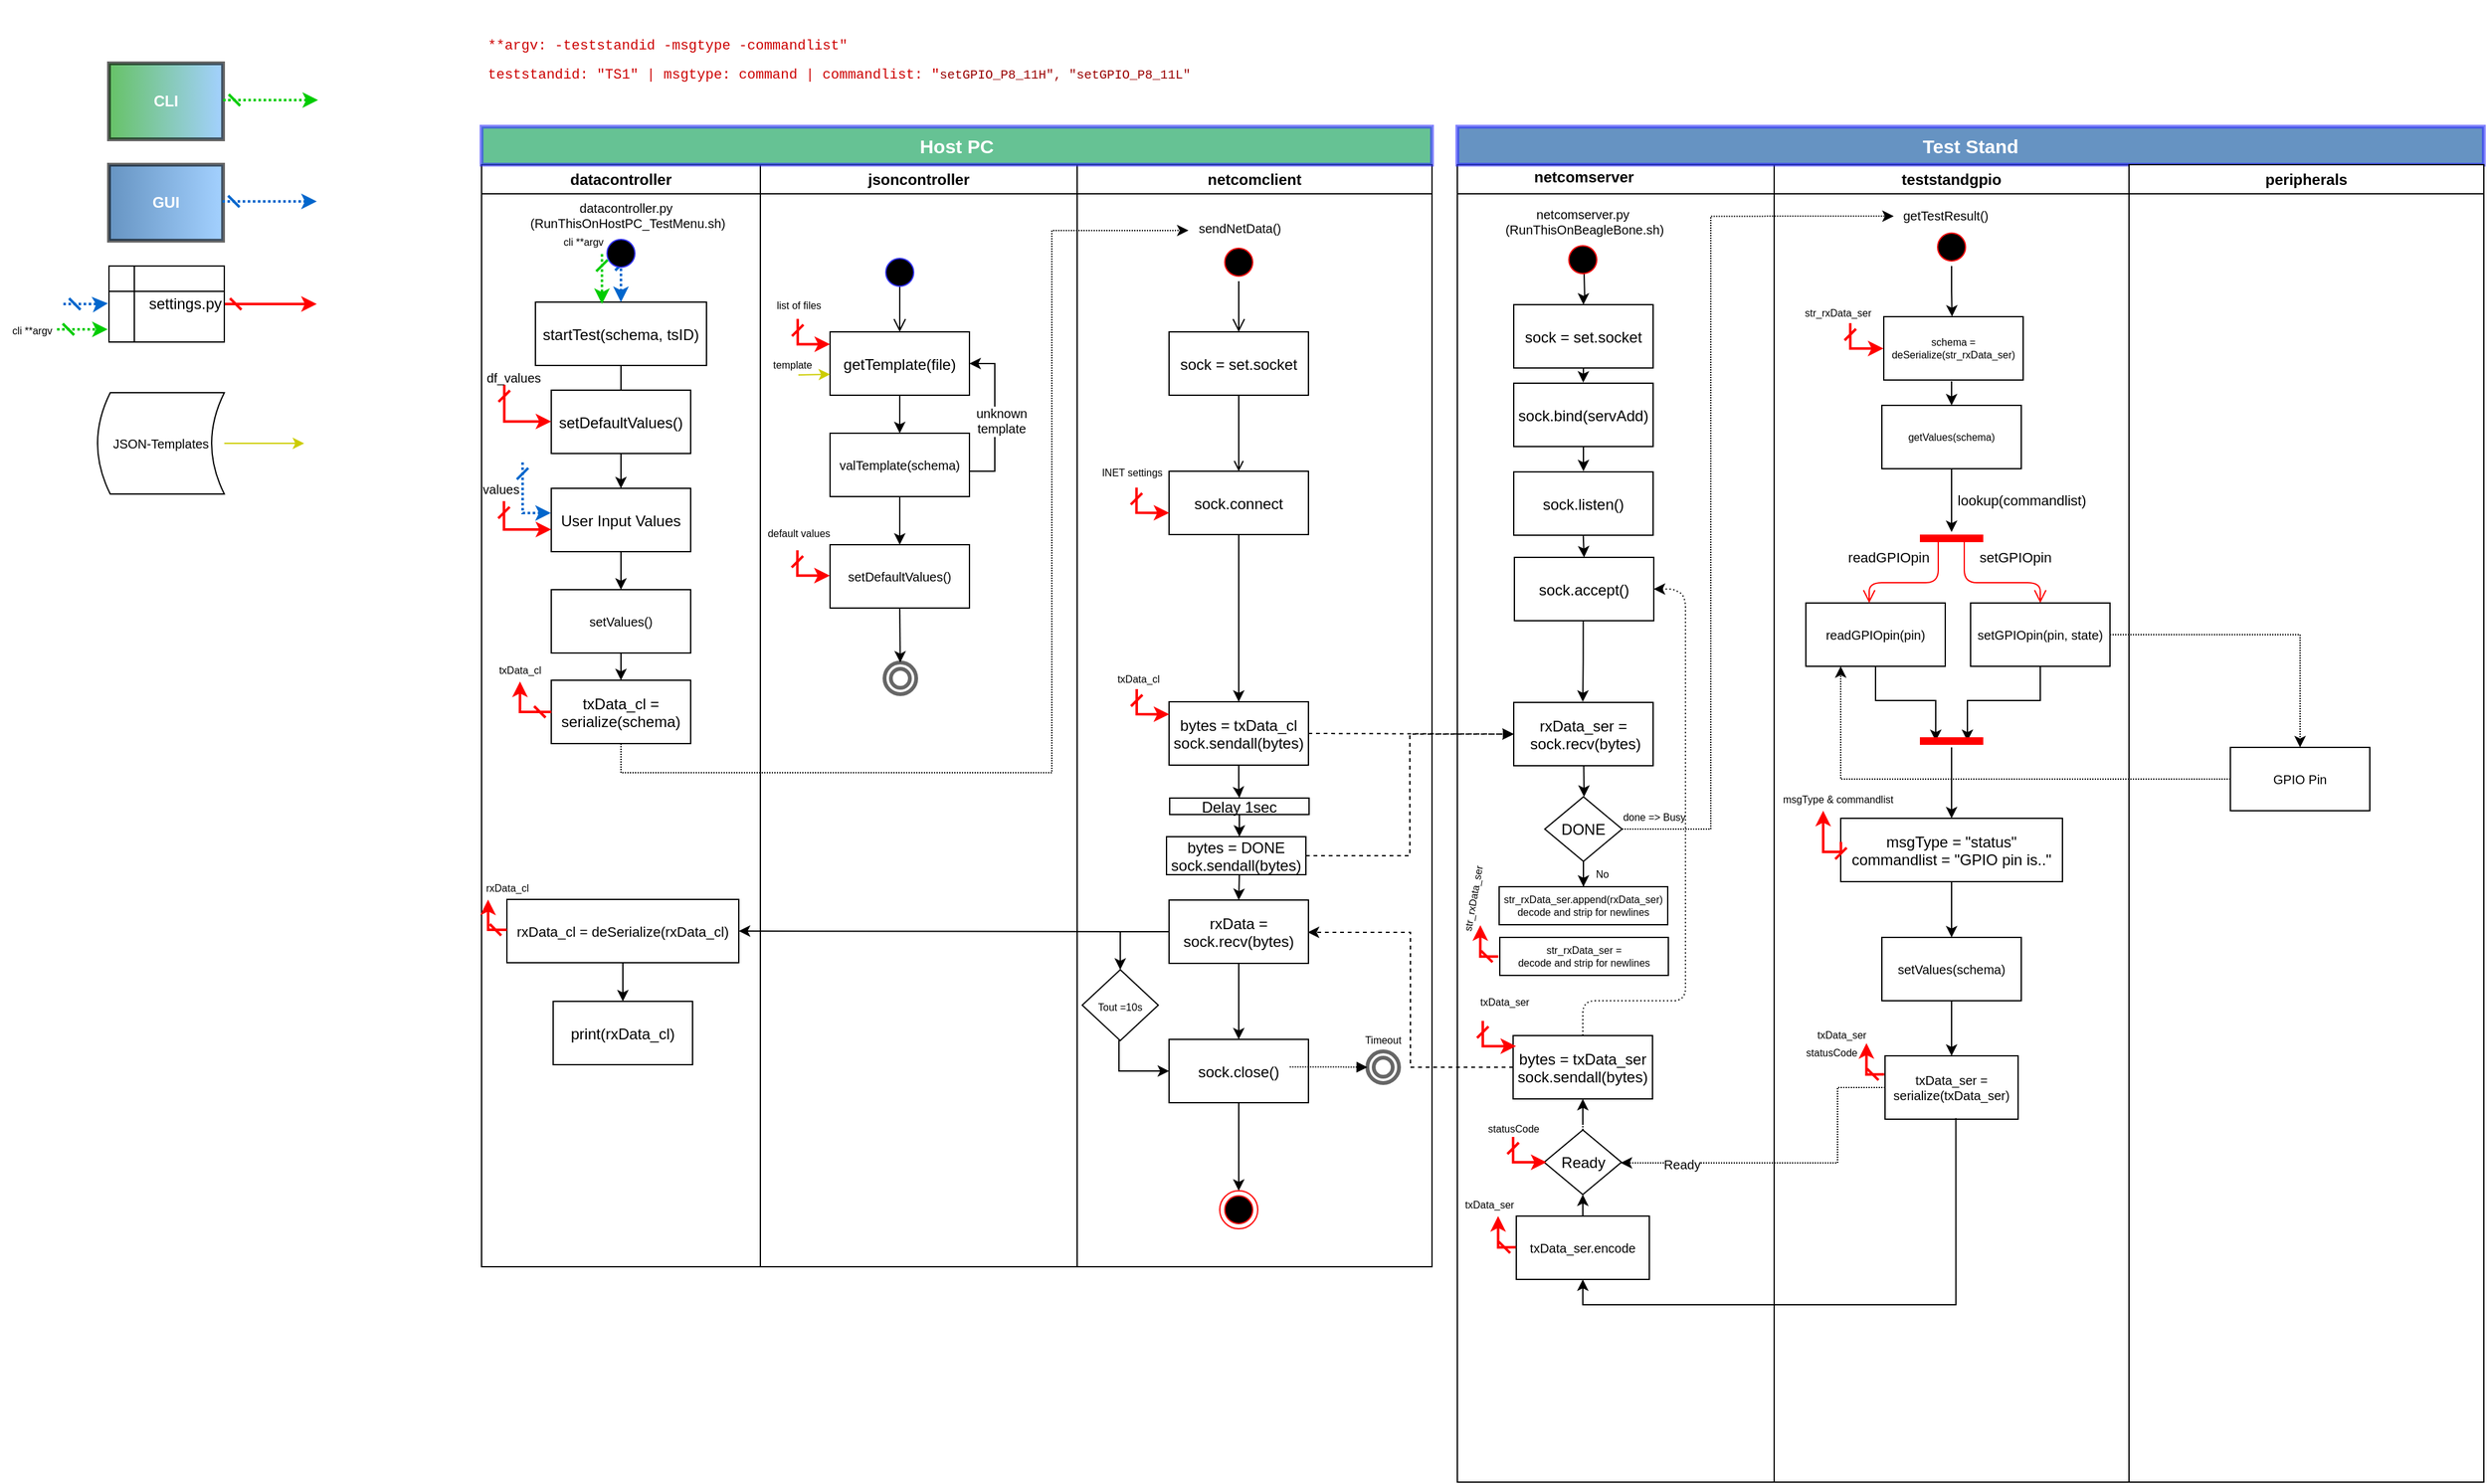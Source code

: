 <mxfile version="12.3.3" type="device" pages="1"><diagram name="Page-1" id="e7e014a7-5840-1c2e-5031-d8a46d1fe8dd"><mxGraphModel dx="1738" dy="298" grid="1" gridSize="10" guides="1" tooltips="1" connect="1" arrows="1" fold="1" page="1" pageScale="1" pageWidth="1169" pageHeight="826" background="#ffffff" math="0" shadow="0"><root><mxCell id="0"/><mxCell id="1" parent="0"/><mxCell id="2" value="netcomclient" style="swimlane;whiteSpace=wrap;startSize=23;" parent="1" vertex="1"><mxGeometry x="420" y="130" width="280" height="870" as="geometry"/></mxCell><mxCell id="5" value="" style="ellipse;shape=startState;fillColor=#000000;strokeColor=#ff0000;" parent="2" vertex="1"><mxGeometry x="112.5" y="62" width="30" height="30" as="geometry"/></mxCell><mxCell id="6" value="" style="edgeStyle=elbowEdgeStyle;elbow=horizontal;verticalAlign=bottom;endArrow=open;endSize=8;strokeColor=#000000;endFill=1;rounded=0" parent="2" source="5" target="7" edge="1"><mxGeometry x="112.5" y="62" as="geometry"><mxPoint x="127.5" y="132" as="targetPoint"/></mxGeometry></mxCell><mxCell id="7" value="sock = set.socket" style="" parent="2" vertex="1"><mxGeometry x="72.5" y="132" width="110" height="50" as="geometry"/></mxCell><mxCell id="8" value="sock.connect" style="" parent="2" vertex="1"><mxGeometry x="72.5" y="242" width="110" height="50" as="geometry"/></mxCell><mxCell id="9" value="" style="endArrow=open;strokeColor=#000000;endFill=1;rounded=0" parent="2" source="7" target="8" edge="1"><mxGeometry relative="1" as="geometry"/></mxCell><mxCell id="DFvM_pspz5JCmn4xhZQv-45" value="" style="edgeStyle=orthogonalEdgeStyle;rounded=0;orthogonalLoop=1;jettySize=auto;html=1;exitX=0.5;exitY=1;exitDx=0;exitDy=0;" parent="2" source="8" target="DFvM_pspz5JCmn4xhZQv-44" edge="1"><mxGeometry relative="1" as="geometry"><mxPoint x="127.241" y="401.741" as="sourcePoint"/></mxGeometry></mxCell><mxCell id="yUBF6iD4jwcjeJ0g7Rw9-12" style="edgeStyle=orthogonalEdgeStyle;rounded=0;orthogonalLoop=1;jettySize=auto;html=1;entryX=0.5;entryY=0;entryDx=0;entryDy=0;" edge="1" parent="2" source="DFvM_pspz5JCmn4xhZQv-44" target="yUBF6iD4jwcjeJ0g7Rw9-11"><mxGeometry relative="1" as="geometry"/></mxCell><mxCell id="DFvM_pspz5JCmn4xhZQv-44" value="bytes = txData_cl&#10;sock.sendall(bytes)" style="" parent="2" vertex="1"><mxGeometry x="72.5" y="424" width="110" height="50" as="geometry"/></mxCell><mxCell id="DFvM_pspz5JCmn4xhZQv-66" value="" style="edgeStyle=orthogonalEdgeStyle;rounded=0;orthogonalLoop=1;jettySize=auto;html=1;" parent="2" source="DFvM_pspz5JCmn4xhZQv-47" target="DFvM_pspz5JCmn4xhZQv-65" edge="1"><mxGeometry relative="1" as="geometry"/></mxCell><mxCell id="5yLlxv-4qZwt9EA-X7KQ-71" style="edgeStyle=orthogonalEdgeStyle;rounded=0;orthogonalLoop=1;jettySize=auto;html=1;exitX=0;exitY=0.5;exitDx=0;exitDy=0;entryX=0.5;entryY=0;entryDx=0;entryDy=0;strokeColor=#000000;" parent="2" source="DFvM_pspz5JCmn4xhZQv-47" target="5yLlxv-4qZwt9EA-X7KQ-68" edge="1"><mxGeometry relative="1" as="geometry"/></mxCell><mxCell id="DFvM_pspz5JCmn4xhZQv-47" value="rxData = &#10;sock.recv(bytes)" style="" parent="2" vertex="1"><mxGeometry x="72.5" y="580.5" width="110" height="50" as="geometry"/></mxCell><mxCell id="DFvM_pspz5JCmn4xhZQv-69" value="" style="edgeStyle=orthogonalEdgeStyle;rounded=0;orthogonalLoop=1;jettySize=auto;html=1;" parent="2" source="DFvM_pspz5JCmn4xhZQv-65" target="DFvM_pspz5JCmn4xhZQv-67" edge="1"><mxGeometry relative="1" as="geometry"><mxPoint x="127.5" y="754" as="targetPoint"/></mxGeometry></mxCell><mxCell id="DFvM_pspz5JCmn4xhZQv-65" value="sock.close()" style="" parent="2" vertex="1"><mxGeometry x="72.5" y="690.5" width="110" height="50" as="geometry"/></mxCell><mxCell id="DFvM_pspz5JCmn4xhZQv-67" value="" style="ellipse;shape=endState;fillColor=#000000;strokeColor=#ff0000" parent="2" vertex="1"><mxGeometry x="112.5" y="810" width="30" height="30" as="geometry"/></mxCell><mxCell id="DFvM_pspz5JCmn4xhZQv-189" value="sendNetData()" style="text;html=1;align=center;verticalAlign=middle;resizable=0;points=[];;autosize=1;fontSize=10;" parent="2" vertex="1"><mxGeometry x="87.5" y="40" width="80" height="20" as="geometry"/></mxCell><mxCell id="DFvM_pspz5JCmn4xhZQv-192" style="edgeStyle=orthogonalEdgeStyle;rounded=0;orthogonalLoop=1;jettySize=auto;html=1;fontSize=10;fillColor=#d5e8d4;strokeColor=#FF0000;strokeWidth=2;startArrow=dash;startFill=0;" parent="2" edge="1"><mxGeometry relative="1" as="geometry"><mxPoint x="72.667" y="433.833" as="targetPoint"/><mxPoint x="47" y="414" as="sourcePoint"/><Array as="points"><mxPoint x="47" y="434"/></Array></mxGeometry></mxCell><mxCell id="DFvM_pspz5JCmn4xhZQv-198" value="&lt;font style=&quot;font-size: 8px&quot;&gt;txData_cl&lt;/font&gt;" style="text;html=1;align=center;verticalAlign=middle;resizable=0;points=[];;autosize=1;fontSize=10;" parent="2" vertex="1"><mxGeometry x="22.5" y="395" width="50" height="20" as="geometry"/></mxCell><mxCell id="DFvM_pspz5JCmn4xhZQv-238" style="edgeStyle=orthogonalEdgeStyle;rounded=0;orthogonalLoop=1;jettySize=auto;html=1;exitX=1;exitY=1;exitDx=0;exitDy=0;dashed=1;dashPattern=1 1;startArrow=none;startFill=0;endArrow=block;endFill=1;strokeColor=#000000;strokeWidth=1;fontSize=10;entryX=0;entryY=0.5;entryDx=0;entryDy=0;" parent="2" target="5yLlxv-4qZwt9EA-X7KQ-63" edge="1"><mxGeometry relative="1" as="geometry"><mxPoint x="230.5" y="710" as="targetPoint"/><Array as="points"><mxPoint x="199.5" y="712"/></Array><mxPoint x="167.741" y="712.207" as="sourcePoint"/></mxGeometry></mxCell><mxCell id="5yLlxv-4qZwt9EA-X7KQ-16" value="bytes = DONE &#10;sock.sendall(bytes)" style="" parent="2" vertex="1"><mxGeometry x="70.5" y="530.5" width="110" height="30" as="geometry"/></mxCell><mxCell id="5yLlxv-4qZwt9EA-X7KQ-19" value="" style="edgeStyle=orthogonalEdgeStyle;rounded=0;orthogonalLoop=1;jettySize=auto;html=1;entryX=0.5;entryY=0;entryDx=0;entryDy=0;" parent="2" target="DFvM_pspz5JCmn4xhZQv-47" edge="1"><mxGeometry relative="1" as="geometry"><mxPoint x="128" y="560" as="sourcePoint"/><mxPoint x="126.741" y="575.69" as="targetPoint"/></mxGeometry></mxCell><mxCell id="5yLlxv-4qZwt9EA-X7KQ-59" style="edgeStyle=orthogonalEdgeStyle;rounded=0;orthogonalLoop=1;jettySize=auto;html=1;fontSize=10;fillColor=#d5e8d4;strokeColor=#FF0000;strokeWidth=2;startArrow=dash;startFill=0;" parent="2" edge="1"><mxGeometry relative="1" as="geometry"><mxPoint x="72.667" y="274.833" as="targetPoint"/><mxPoint x="46.833" y="254.833" as="sourcePoint"/><Array as="points"><mxPoint x="46.5" y="274.5"/></Array></mxGeometry></mxCell><mxCell id="5yLlxv-4qZwt9EA-X7KQ-60" value="&lt;font style=&quot;font-size: 8px&quot;&gt;INET settings&lt;/font&gt;" style="text;html=1;align=center;verticalAlign=middle;resizable=0;points=[];;autosize=1;fontSize=10;" parent="2" vertex="1"><mxGeometry x="12.5" y="232" width="60" height="20" as="geometry"/></mxCell><mxCell id="5yLlxv-4qZwt9EA-X7KQ-63" value="" style="ellipse;shape=doubleEllipse;whiteSpace=wrap;html=1;aspect=fixed;strokeColor=#000000;strokeWidth=3;fillColor=none;gradientColor=none;fontSize=10;opacity=60;" parent="2" vertex="1"><mxGeometry x="229" y="700" width="25" height="25" as="geometry"/></mxCell><mxCell id="5yLlxv-4qZwt9EA-X7KQ-64" value="&lt;font style=&quot;font-size: 8px&quot;&gt;Timeout&lt;/font&gt;" style="text;html=1;align=center;verticalAlign=middle;resizable=0;points=[];;autosize=1;" parent="2" vertex="1"><mxGeometry x="220.5" y="680" width="40" height="20" as="geometry"/></mxCell><mxCell id="5yLlxv-4qZwt9EA-X7KQ-68" value="&lt;font style=&quot;font-size: 8px&quot;&gt;Tout =10s&lt;/font&gt;" style="rhombus;whiteSpace=wrap;html=1;" parent="2" vertex="1"><mxGeometry x="4" y="635.5" width="60" height="56" as="geometry"/></mxCell><mxCell id="5yLlxv-4qZwt9EA-X7KQ-69" style="edgeStyle=orthogonalEdgeStyle;rounded=0;orthogonalLoop=1;jettySize=auto;html=1;exitX=0.5;exitY=1;exitDx=0;exitDy=0;strokeColor=#000000;entryX=0;entryY=0.5;entryDx=0;entryDy=0;" parent="2" source="5yLlxv-4qZwt9EA-X7KQ-68" target="DFvM_pspz5JCmn4xhZQv-65" edge="1"><mxGeometry relative="1" as="geometry"><mxPoint x="-412" y="519" as="targetPoint"/><Array as="points"><mxPoint x="33" y="715"/></Array></mxGeometry></mxCell><mxCell id="yUBF6iD4jwcjeJ0g7Rw9-13" style="edgeStyle=orthogonalEdgeStyle;rounded=0;orthogonalLoop=1;jettySize=auto;html=1;" edge="1" parent="2" source="yUBF6iD4jwcjeJ0g7Rw9-11" target="5yLlxv-4qZwt9EA-X7KQ-16"><mxGeometry relative="1" as="geometry"><Array as="points"><mxPoint x="126" y="540"/><mxPoint x="126" y="540"/></Array></mxGeometry></mxCell><mxCell id="yUBF6iD4jwcjeJ0g7Rw9-11" value="Delay 1sec" style="" vertex="1" parent="2"><mxGeometry x="73" y="500" width="110" height="13" as="geometry"/></mxCell><mxCell id="3" value="" style="swimlane;whiteSpace=wrap" parent="1" vertex="1"><mxGeometry x="720" y="130" width="530" height="1040" as="geometry"/></mxCell><mxCell id="DFvM_pspz5JCmn4xhZQv-73" value="" style="edgeStyle=orthogonalEdgeStyle;rounded=0;orthogonalLoop=1;jettySize=auto;html=1;" parent="3" target="DFvM_pspz5JCmn4xhZQv-72" edge="1"><mxGeometry relative="1" as="geometry"><mxPoint x="100" y="85" as="sourcePoint"/></mxGeometry></mxCell><mxCell id="DFvM_pspz5JCmn4xhZQv-71" value="" style="ellipse;shape=startState;fillColor=#000000;strokeColor=#ff0000;" parent="3" vertex="1"><mxGeometry x="84" y="60" width="30" height="30" as="geometry"/></mxCell><mxCell id="DFvM_pspz5JCmn4xhZQv-75" value="" style="edgeStyle=orthogonalEdgeStyle;rounded=0;orthogonalLoop=1;jettySize=auto;html=1;" parent="3" source="DFvM_pspz5JCmn4xhZQv-72" edge="1"><mxGeometry relative="1" as="geometry"><mxPoint x="99.333" y="172" as="targetPoint"/><Array as="points"><mxPoint x="99" y="161"/><mxPoint x="99" y="161"/></Array></mxGeometry></mxCell><mxCell id="DFvM_pspz5JCmn4xhZQv-72" value="sock = set.socket" style="" parent="3" vertex="1"><mxGeometry x="44.5" y="110.5" width="110" height="50" as="geometry"/></mxCell><mxCell id="DFvM_pspz5JCmn4xhZQv-74" value="sock.bind(servAdd)" style="" parent="3" vertex="1"><mxGeometry x="44.5" y="172.5" width="110" height="50" as="geometry"/></mxCell><mxCell id="DFvM_pspz5JCmn4xhZQv-86" value="" style="edgeStyle=orthogonalEdgeStyle;rounded=0;orthogonalLoop=1;jettySize=auto;html=1;entryX=0.5;entryY=0;entryDx=0;entryDy=0;" parent="3" target="5yLlxv-4qZwt9EA-X7KQ-20" edge="1"><mxGeometry relative="1" as="geometry"><mxPoint x="99.333" y="292" as="sourcePoint"/><mxPoint x="99.333" y="423.667" as="targetPoint"/></mxGeometry></mxCell><mxCell id="DFvM_pspz5JCmn4xhZQv-76" value="sock.listen()" style="" parent="3" vertex="1"><mxGeometry x="44.5" y="242.5" width="110" height="50" as="geometry"/></mxCell><mxCell id="DFvM_pspz5JCmn4xhZQv-82" value="rxData_ser =&#10; sock.recv(bytes)" style="" parent="3" vertex="1"><mxGeometry x="44.5" y="424.5" width="110" height="50" as="geometry"/></mxCell><mxCell id="DFvM_pspz5JCmn4xhZQv-87" value="bytes = txData_ser&#10;sock.sendall(bytes)" style="" parent="3" vertex="1"><mxGeometry x="44" y="687.5" width="110" height="50" as="geometry"/></mxCell><mxCell id="DFvM_pspz5JCmn4xhZQv-103" value="" style="endArrow=classic;html=1;entryX=0.5;entryY=0;entryDx=0;entryDy=0;exitX=0.5;exitY=1;exitDx=0;exitDy=0;" parent="3" edge="1"><mxGeometry width="50" height="50" relative="1" as="geometry"><mxPoint x="99.5" y="222" as="sourcePoint"/><mxPoint x="99.5" y="242" as="targetPoint"/></mxGeometry></mxCell><mxCell id="DFvM_pspz5JCmn4xhZQv-229" value="" style="endArrow=classic;html=1;strokeColor=#000000;strokeWidth=1;fontSize=10;entryX=0.508;entryY=0;entryDx=0;entryDy=0;entryPerimeter=0;" parent="3" source="DFvM_pspz5JCmn4xhZQv-82" target="5yLlxv-4qZwt9EA-X7KQ-25" edge="1"><mxGeometry width="50" height="50" relative="1" as="geometry"><mxPoint x="99.5" y="474" as="sourcePoint"/><mxPoint x="99" y="502.5" as="targetPoint"/></mxGeometry></mxCell><mxCell id="DFvM_pspz5JCmn4xhZQv-241" value="" style="endArrow=classic;html=1;strokeColor=#000000;strokeWidth=1;fontSize=10;entryX=1;entryY=0.5;entryDx=0;entryDy=0;exitX=0.5;exitY=0;exitDx=0;exitDy=0;dashed=1;dashPattern=1 2;" parent="3" source="DFvM_pspz5JCmn4xhZQv-87" target="5yLlxv-4qZwt9EA-X7KQ-20" edge="1"><mxGeometry width="50" height="50" relative="1" as="geometry"><mxPoint x="190" y="660" as="sourcePoint"/><mxPoint x="220" y="460" as="targetPoint"/><Array as="points"><mxPoint x="99" y="660"/><mxPoint x="150" y="660"/><mxPoint x="180" y="660"/><mxPoint x="180" y="450"/><mxPoint x="180" y="340"/><mxPoint x="170" y="335"/></Array></mxGeometry></mxCell><mxCell id="DFvM_pspz5JCmn4xhZQv-244" value="&lt;font style=&quot;font-size: 12px&quot;&gt;&lt;b&gt;netcomserver&lt;/b&gt;&lt;/font&gt;" style="text;html=1;strokeColor=none;fillColor=none;align=center;verticalAlign=middle;whiteSpace=wrap;rounded=0;fontSize=10;opacity=60;" parent="3" vertex="1"><mxGeometry x="80" width="40" height="20" as="geometry"/></mxCell><mxCell id="5yLlxv-4qZwt9EA-X7KQ-20" value="sock.accept()" style="" parent="3" vertex="1"><mxGeometry x="45" y="310" width="110" height="50" as="geometry"/></mxCell><mxCell id="5yLlxv-4qZwt9EA-X7KQ-22" value="" style="edgeStyle=orthogonalEdgeStyle;rounded=0;orthogonalLoop=1;jettySize=auto;html=1;" parent="3" edge="1"><mxGeometry relative="1" as="geometry"><mxPoint x="99.333" y="360" as="sourcePoint"/><mxPoint x="99" y="424" as="targetPoint"/><Array as="points"><mxPoint x="99" y="392"/></Array></mxGeometry></mxCell><mxCell id="5yLlxv-4qZwt9EA-X7KQ-99" value="" style="edgeStyle=orthogonalEdgeStyle;rounded=0;orthogonalLoop=1;jettySize=auto;html=1;strokeColor=#000000;fontSize=8;entryX=0.5;entryY=0;entryDx=0;entryDy=0;" parent="3" source="5yLlxv-4qZwt9EA-X7KQ-25" target="5yLlxv-4qZwt9EA-X7KQ-97" edge="1"><mxGeometry relative="1" as="geometry"><mxPoint x="99.5" y="630" as="targetPoint"/></mxGeometry></mxCell><mxCell id="5yLlxv-4qZwt9EA-X7KQ-25" value="DONE" style="rhombus;whiteSpace=wrap;html=1;" parent="3" vertex="1"><mxGeometry x="69" y="499" width="61" height="51" as="geometry"/></mxCell><mxCell id="5yLlxv-4qZwt9EA-X7KQ-81" style="edgeStyle=orthogonalEdgeStyle;rounded=0;orthogonalLoop=1;jettySize=auto;html=1;fontSize=10;fillColor=#d5e8d4;strokeColor=#FF0000;strokeWidth=2;startArrow=dash;startFill=0;" parent="3" edge="1"><mxGeometry relative="1" as="geometry"><mxPoint x="18.147" y="600.382" as="targetPoint"/><mxPoint x="32.265" y="625.088" as="sourcePoint"/><Array as="points"><mxPoint x="17.5" y="624.5"/></Array></mxGeometry></mxCell><mxCell id="5yLlxv-4qZwt9EA-X7KQ-97" value="str_rxData_ser.append(rxData_ser)&#10;decode and strip for newlines" style="fontSize=8;" parent="3" vertex="1"><mxGeometry x="33" y="570" width="133" height="30" as="geometry"/></mxCell><mxCell id="5yLlxv-4qZwt9EA-X7KQ-100" value="No" style="text;html=1;align=center;verticalAlign=middle;resizable=0;points=[];;autosize=1;fontSize=8;" parent="3" vertex="1"><mxGeometry x="99" y="550" width="30" height="20" as="geometry"/></mxCell><mxCell id="5yLlxv-4qZwt9EA-X7KQ-101" value="done =&amp;gt; Busy" style="text;html=1;align=center;verticalAlign=middle;resizable=0;points=[];;autosize=1;fontSize=8;" parent="3" vertex="1"><mxGeometry x="125" y="504.5" width="60" height="20" as="geometry"/></mxCell><mxCell id="4" value="teststandgpio" style="swimlane;whiteSpace=wrap" parent="3" vertex="1"><mxGeometry x="250" width="280" height="1040" as="geometry"/></mxCell><mxCell id="DFvM_pspz5JCmn4xhZQv-91" value="msgType = &quot;status&quot;&#10;commandlist = &quot;GPIO pin is..&quot;" style="" parent="4" vertex="1"><mxGeometry x="52.5" y="516" width="175" height="50" as="geometry"/></mxCell><mxCell id="DFvM_pspz5JCmn4xhZQv-96" value="" style="edgeStyle=orthogonalEdgeStyle;rounded=0;orthogonalLoop=1;jettySize=auto;html=1;entryX=0.5;entryY=0;entryDx=0;entryDy=0;" parent="4" source="DFvM_pspz5JCmn4xhZQv-95" edge="1"><mxGeometry relative="1" as="geometry"><mxPoint x="140.353" y="119.882" as="targetPoint"/></mxGeometry></mxCell><mxCell id="DFvM_pspz5JCmn4xhZQv-95" value="" style="ellipse;shape=startState;fillColor=#000000;strokeColor=#ff0000;" parent="4" vertex="1"><mxGeometry x="125" y="50" width="30" height="30" as="geometry"/></mxCell><mxCell id="DFvM_pspz5JCmn4xhZQv-118" style="edgeStyle=orthogonalEdgeStyle;rounded=0;orthogonalLoop=1;jettySize=auto;html=1;entryX=0.25;entryY=0.5;entryDx=0;entryDy=0;entryPerimeter=0;" parent="4" source="DFvM_pspz5JCmn4xhZQv-97" target="DFvM_pspz5JCmn4xhZQv-115" edge="1"><mxGeometry relative="1" as="geometry"/></mxCell><mxCell id="DFvM_pspz5JCmn4xhZQv-97" value="readGPIOpin(pin)" style="fontSize=10;" parent="4" vertex="1"><mxGeometry x="25" y="346" width="110" height="50" as="geometry"/></mxCell><mxCell id="DFvM_pspz5JCmn4xhZQv-105" value="" style="edgeStyle=orthogonalEdgeStyle;rounded=0;orthogonalLoop=1;jettySize=auto;html=1;entryX=0.5;entryY=0;entryDx=0;entryDy=0;" parent="4" target="Et78u_4zD4LCLO0yQhTm-69" edge="1"><mxGeometry relative="1" as="geometry"><mxPoint x="140" y="171" as="sourcePoint"/><mxPoint x="141" y="220" as="targetPoint"/></mxGeometry></mxCell><mxCell id="DFvM_pspz5JCmn4xhZQv-110" value="" style="shape=line;html=1;strokeWidth=6;strokeColor=#ff0000;" parent="4" vertex="1"><mxGeometry x="115" y="290" width="50" height="10" as="geometry"/></mxCell><mxCell id="DFvM_pspz5JCmn4xhZQv-111" value="" style="edgeStyle=orthogonalEdgeStyle;html=1;verticalAlign=bottom;endArrow=open;endSize=8;strokeColor=#ff0000;exitX=0.289;exitY=0.661;exitDx=0;exitDy=0;exitPerimeter=0;" parent="4" source="DFvM_pspz5JCmn4xhZQv-110" target="DFvM_pspz5JCmn4xhZQv-97" edge="1"><mxGeometry relative="1" as="geometry"><mxPoint x="130.2" y="380" as="targetPoint"/><Array as="points"><mxPoint x="130" y="330"/><mxPoint x="75" y="330"/></Array></mxGeometry></mxCell><mxCell id="DFvM_pspz5JCmn4xhZQv-112" value="" style="edgeStyle=orthogonalEdgeStyle;html=1;verticalAlign=bottom;endArrow=open;endSize=8;strokeColor=#ff0000;exitX=0.7;exitY=0.6;exitDx=0;exitDy=0;exitPerimeter=0;entryX=0.5;entryY=0;entryDx=0;entryDy=0;" parent="4" source="DFvM_pspz5JCmn4xhZQv-110" target="DFvM_pspz5JCmn4xhZQv-113" edge="1"><mxGeometry relative="1" as="geometry"><mxPoint x="150.2" y="380" as="targetPoint"/><mxPoint x="150" y="576" as="sourcePoint"/><Array as="points"><mxPoint x="150" y="330"/><mxPoint x="210" y="330"/></Array></mxGeometry></mxCell><mxCell id="DFvM_pspz5JCmn4xhZQv-119" style="edgeStyle=orthogonalEdgeStyle;rounded=0;orthogonalLoop=1;jettySize=auto;html=1;entryX=0.75;entryY=0.5;entryDx=0;entryDy=0;entryPerimeter=0;" parent="4" source="DFvM_pspz5JCmn4xhZQv-113" target="DFvM_pspz5JCmn4xhZQv-115" edge="1"><mxGeometry relative="1" as="geometry"/></mxCell><mxCell id="DFvM_pspz5JCmn4xhZQv-113" value="setGPIOpin(pin, state)" style="fontSize=10;" parent="4" vertex="1"><mxGeometry x="155" y="346" width="110" height="50" as="geometry"/></mxCell><mxCell id="DFvM_pspz5JCmn4xhZQv-120" value="" style="edgeStyle=orthogonalEdgeStyle;rounded=0;orthogonalLoop=1;jettySize=auto;html=1;" parent="4" source="DFvM_pspz5JCmn4xhZQv-115" target="DFvM_pspz5JCmn4xhZQv-91" edge="1"><mxGeometry relative="1" as="geometry"/></mxCell><mxCell id="DFvM_pspz5JCmn4xhZQv-115" value="" style="shape=line;html=1;strokeWidth=6;strokeColor=#ff0000;" parent="4" vertex="1"><mxGeometry x="115" y="450" width="50" height="10" as="geometry"/></mxCell><mxCell id="DFvM_pspz5JCmn4xhZQv-234" value="getTestResult()" style="text;html=1;align=center;verticalAlign=middle;resizable=0;points=[];;autosize=1;fontSize=10;" parent="4" vertex="1"><mxGeometry x="95" y="30" width="80" height="20" as="geometry"/></mxCell><mxCell id="5yLlxv-4qZwt9EA-X7KQ-86" value="readGPIOpin" style="text;html=1;align=center;verticalAlign=middle;resizable=0;points=[];;autosize=1;fontSize=11;" parent="4" vertex="1"><mxGeometry x="50" y="300" width="80" height="20" as="geometry"/></mxCell><mxCell id="5yLlxv-4qZwt9EA-X7KQ-87" value="lookup(commandlist)" style="text;html=1;align=center;verticalAlign=middle;resizable=0;points=[];;autosize=1;fontSize=11;" parent="4" vertex="1"><mxGeometry x="135" y="255" width="120" height="20" as="geometry"/></mxCell><mxCell id="5yLlxv-4qZwt9EA-X7KQ-88" value="setGPIOpin" style="text;html=1;align=center;verticalAlign=middle;resizable=0;points=[];;autosize=1;fontSize=11;" parent="4" vertex="1"><mxGeometry x="155" y="300" width="70" height="20" as="geometry"/></mxCell><mxCell id="5yLlxv-4qZwt9EA-X7KQ-96" value="" style="endArrow=classic;html=1;strokeColor=#000000;fontSize=11;exitX=0.5;exitY=1;exitDx=0;exitDy=0;" parent="4" source="DFvM_pspz5JCmn4xhZQv-91" target="Et78u_4zD4LCLO0yQhTm-74" edge="1"><mxGeometry width="50" height="50" relative="1" as="geometry"><mxPoint x="140" y="590" as="sourcePoint"/><mxPoint x="141" y="617" as="targetPoint"/></mxGeometry></mxCell><mxCell id="5yLlxv-4qZwt9EA-X7KQ-104" style="edgeStyle=orthogonalEdgeStyle;rounded=0;orthogonalLoop=1;jettySize=auto;html=1;fontSize=10;fillColor=#d5e8d4;strokeColor=#FF0000;strokeWidth=2;startArrow=dash;startFill=0;" parent="4" edge="1"><mxGeometry relative="1" as="geometry"><mxPoint x="86.259" y="145.121" as="targetPoint"/><mxPoint x="60.052" y="125.121" as="sourcePoint"/><Array as="points"><mxPoint x="60" y="145"/></Array></mxGeometry></mxCell><mxCell id="5yLlxv-4qZwt9EA-X7KQ-105" value="&lt;font style=&quot;font-size: 8px&quot;&gt;str_rxData_ser&lt;/font&gt;" style="text;html=1;align=center;verticalAlign=middle;resizable=0;points=[];;autosize=1;fontSize=10;" parent="4" vertex="1"><mxGeometry x="15" y="106" width="70" height="20" as="geometry"/></mxCell><mxCell id="Et78u_4zD4LCLO0yQhTm-68" value="schema = &#10;deSerialize(str_rxData_ser)" style="fontSize=8;" parent="4" vertex="1"><mxGeometry x="86.5" y="120" width="110" height="50" as="geometry"/></mxCell><mxCell id="Et78u_4zD4LCLO0yQhTm-70" style="edgeStyle=orthogonalEdgeStyle;rounded=0;orthogonalLoop=1;jettySize=auto;html=1;fontSize=8;" parent="4" source="Et78u_4zD4LCLO0yQhTm-69" target="DFvM_pspz5JCmn4xhZQv-110" edge="1"><mxGeometry relative="1" as="geometry"/></mxCell><mxCell id="Et78u_4zD4LCLO0yQhTm-69" value="getValues(schema)" style="fontSize=8;" parent="4" vertex="1"><mxGeometry x="85" y="190" width="110" height="50" as="geometry"/></mxCell><mxCell id="Et78u_4zD4LCLO0yQhTm-71" style="edgeStyle=orthogonalEdgeStyle;rounded=0;orthogonalLoop=1;jettySize=auto;html=1;fontSize=10;fillColor=#d5e8d4;strokeColor=#FF0000;strokeWidth=2;startArrow=dash;startFill=0;" parent="4" edge="1"><mxGeometry relative="1" as="geometry"><mxPoint x="38.667" y="510" as="targetPoint"/><mxPoint x="52.667" y="534.667" as="sourcePoint"/><Array as="points"><mxPoint x="52.5" y="542.5"/><mxPoint x="38.5" y="542.5"/></Array></mxGeometry></mxCell><mxCell id="Et78u_4zD4LCLO0yQhTm-72" value="&lt;font style=&quot;font-size: 8px&quot;&gt;msgType &amp;amp; commandlist&lt;/font&gt;" style="text;html=1;align=center;verticalAlign=middle;resizable=0;points=[];;autosize=1;fontSize=10;" parent="4" vertex="1"><mxGeometry y="490" width="100" height="20" as="geometry"/></mxCell><mxCell id="Et78u_4zD4LCLO0yQhTm-80" style="edgeStyle=orthogonalEdgeStyle;rounded=0;orthogonalLoop=1;jettySize=auto;html=1;entryX=0.5;entryY=0;entryDx=0;entryDy=0;fontSize=10;" parent="4" source="Et78u_4zD4LCLO0yQhTm-74" target="Et78u_4zD4LCLO0yQhTm-54" edge="1"><mxGeometry relative="1" as="geometry"/></mxCell><mxCell id="Et78u_4zD4LCLO0yQhTm-74" value="setValues(schema)" style="fontSize=10;" parent="4" vertex="1"><mxGeometry x="85" y="610" width="110" height="50" as="geometry"/></mxCell><mxCell id="Et78u_4zD4LCLO0yQhTm-54" value="txData_ser = &#10;serialize(txData_ser)" style="fontSize=10;" parent="4" vertex="1"><mxGeometry x="87.5" y="703.5" width="105" height="50" as="geometry"/></mxCell><mxCell id="Et78u_4zD4LCLO0yQhTm-64" style="edgeStyle=orthogonalEdgeStyle;rounded=0;orthogonalLoop=1;jettySize=auto;html=1;fontSize=10;fillColor=#d5e8d4;strokeColor=#FF0000;strokeWidth=2;startArrow=dash;startFill=0;" parent="4" edge="1"><mxGeometry relative="1" as="geometry"><mxPoint x="72.833" y="693.5" as="targetPoint"/><mxPoint x="86.833" y="718.167" as="sourcePoint"/><Array as="points"><mxPoint x="72" y="717.5"/></Array></mxGeometry></mxCell><mxCell id="Et78u_4zD4LCLO0yQhTm-65" value="&lt;font style=&quot;font-size: 8px&quot;&gt;txData_ser&lt;/font&gt;" style="text;html=1;align=center;verticalAlign=middle;resizable=0;points=[];;autosize=1;fontSize=10;" parent="4" vertex="1"><mxGeometry x="27.5" y="676" width="50" height="20" as="geometry"/></mxCell><mxCell id="Et78u_4zD4LCLO0yQhTm-117" value="&lt;font style=&quot;font-size: 8px&quot;&gt;statusCode&lt;/font&gt;" style="text;html=1;align=center;verticalAlign=middle;resizable=0;points=[];;autosize=1;fontSize=10;" parent="4" vertex="1"><mxGeometry x="15" y="690" width="60" height="20" as="geometry"/></mxCell><mxCell id="DFvM_pspz5JCmn4xhZQv-231" style="edgeStyle=orthogonalEdgeStyle;rounded=0;orthogonalLoop=1;jettySize=auto;html=1;startArrow=none;startFill=0;strokeColor=#000000;strokeWidth=1;fontSize=10;dashed=1;dashPattern=1 1;entryX=-0.008;entryY=0.533;entryDx=0;entryDy=0;entryPerimeter=0;exitX=1;exitY=0.5;exitDx=0;exitDy=0;" parent="3" source="5yLlxv-4qZwt9EA-X7KQ-25" target="DFvM_pspz5JCmn4xhZQv-234" edge="1"><mxGeometry relative="1" as="geometry"><mxPoint x="300" y="40" as="targetPoint"/><Array as="points"><mxPoint x="200" y="524"/><mxPoint x="200" y="41"/></Array><mxPoint x="154" y="528.333" as="sourcePoint"/></mxGeometry></mxCell><mxCell id="Et78u_4zD4LCLO0yQhTm-57" style="edgeStyle=orthogonalEdgeStyle;rounded=0;orthogonalLoop=1;jettySize=auto;html=1;entryX=0.5;entryY=1;entryDx=0;entryDy=0;exitX=0.532;exitY=0.983;exitDx=0;exitDy=0;exitPerimeter=0;" parent="3" source="Et78u_4zD4LCLO0yQhTm-54" target="Et78u_4zD4LCLO0yQhTm-55" edge="1"><mxGeometry relative="1" as="geometry"><Array as="points"><mxPoint x="393" y="900"/><mxPoint x="99" y="900"/></Array></mxGeometry></mxCell><mxCell id="Et78u_4zD4LCLO0yQhTm-82" style="edgeStyle=orthogonalEdgeStyle;rounded=0;orthogonalLoop=1;jettySize=auto;html=1;entryX=0.5;entryY=1;entryDx=0;entryDy=0;fontSize=10;" parent="3" source="Et78u_4zD4LCLO0yQhTm-55" target="Et78u_4zD4LCLO0yQhTm-81" edge="1"><mxGeometry relative="1" as="geometry"><Array as="points"><mxPoint x="99" y="830"/><mxPoint x="99" y="830"/></Array></mxGeometry></mxCell><mxCell id="Et78u_4zD4LCLO0yQhTm-55" value="txData_ser.encode" style="fontSize=10;" parent="3" vertex="1"><mxGeometry x="46.5" y="830" width="105" height="50" as="geometry"/></mxCell><mxCell id="Et78u_4zD4LCLO0yQhTm-58" style="edgeStyle=orthogonalEdgeStyle;rounded=0;orthogonalLoop=1;jettySize=auto;html=1;fontSize=10;fillColor=#d5e8d4;strokeColor=#FF0000;strokeWidth=2;startArrow=dash;startFill=0;" parent="3" edge="1"><mxGeometry relative="1" as="geometry"><mxPoint x="46.357" y="695.857" as="targetPoint"/><mxPoint x="20.071" y="675.857" as="sourcePoint"/><Array as="points"><mxPoint x="20" y="696"/></Array></mxGeometry></mxCell><mxCell id="Et78u_4zD4LCLO0yQhTm-59" value="&lt;font style=&quot;font-size: 8px&quot;&gt;txData_ser&lt;/font&gt;" style="text;html=1;align=center;verticalAlign=middle;resizable=0;points=[];;autosize=1;fontSize=10;" parent="3" vertex="1"><mxGeometry x="12" y="650" width="50" height="20" as="geometry"/></mxCell><mxCell id="Et78u_4zD4LCLO0yQhTm-60" value="&lt;font style=&quot;font-size: 8px&quot;&gt;txData_ser&lt;/font&gt;" style="text;html=1;align=center;verticalAlign=middle;resizable=0;points=[];;autosize=1;fontSize=10;" parent="3" vertex="1"><mxGeometry y="810" width="50" height="20" as="geometry"/></mxCell><mxCell id="Et78u_4zD4LCLO0yQhTm-63" style="edgeStyle=orthogonalEdgeStyle;rounded=0;orthogonalLoop=1;jettySize=auto;html=1;fontSize=10;fillColor=#d5e8d4;strokeColor=#FF0000;strokeWidth=2;startArrow=dash;startFill=0;" parent="3" edge="1"><mxGeometry relative="1" as="geometry"><mxPoint x="32.167" y="830" as="targetPoint"/><mxPoint x="46.167" y="854.667" as="sourcePoint"/><Array as="points"><mxPoint x="31.5" y="854"/></Array></mxGeometry></mxCell><mxCell id="Et78u_4zD4LCLO0yQhTm-85" style="edgeStyle=orthogonalEdgeStyle;rounded=0;orthogonalLoop=1;jettySize=auto;html=1;entryX=0.5;entryY=1;entryDx=0;entryDy=0;dashed=1;dashPattern=1 1;fontSize=10;" parent="3" source="Et78u_4zD4LCLO0yQhTm-81" target="DFvM_pspz5JCmn4xhZQv-87" edge="1"><mxGeometry relative="1" as="geometry"/></mxCell><mxCell id="Et78u_4zD4LCLO0yQhTm-81" value="Ready" style="rhombus;whiteSpace=wrap;html=1;" parent="3" vertex="1"><mxGeometry x="68.5" y="762" width="61" height="51" as="geometry"/></mxCell><mxCell id="Et78u_4zD4LCLO0yQhTm-83" style="edgeStyle=orthogonalEdgeStyle;rounded=0;orthogonalLoop=1;jettySize=auto;html=1;exitX=0;exitY=0.5;exitDx=0;exitDy=0;fontSize=10;dashed=1;dashPattern=1 1;" parent="3" source="Et78u_4zD4LCLO0yQhTm-54" target="Et78u_4zD4LCLO0yQhTm-81" edge="1"><mxGeometry relative="1" as="geometry"><Array as="points"><mxPoint x="300" y="729"/><mxPoint x="300" y="788"/></Array></mxGeometry></mxCell><mxCell id="Et78u_4zD4LCLO0yQhTm-84" value="Ready" style="text;html=1;align=center;verticalAlign=middle;resizable=0;points=[];;labelBackgroundColor=#ffffff;fontSize=10;" parent="Et78u_4zD4LCLO0yQhTm-83" vertex="1" connectable="0"><mxGeometry x="0.641" y="1" relative="1" as="geometry"><mxPoint as="offset"/></mxGeometry></mxCell><mxCell id="Et78u_4zD4LCLO0yQhTm-86" style="edgeStyle=orthogonalEdgeStyle;rounded=0;orthogonalLoop=1;jettySize=auto;html=1;fontSize=10;fillColor=#d5e8d4;strokeColor=#FF0000;strokeWidth=2;startArrow=dash;startFill=0;" parent="3" edge="1"><mxGeometry relative="1" as="geometry"><mxPoint x="70.333" y="787.5" as="targetPoint"/><mxPoint x="44" y="767.5" as="sourcePoint"/><Array as="points"><mxPoint x="44" y="787.5"/></Array></mxGeometry></mxCell><mxCell id="Et78u_4zD4LCLO0yQhTm-87" value="&lt;font style=&quot;font-size: 8px&quot;&gt;statusCode&lt;/font&gt;" style="text;html=1;align=center;verticalAlign=middle;resizable=0;points=[];;autosize=1;fontSize=10;" parent="3" vertex="1"><mxGeometry x="14" y="750" width="60" height="20" as="geometry"/></mxCell><mxCell id="Et78u_4zD4LCLO0yQhTm-118" value="netcomserver.py&amp;nbsp;&lt;br&gt;(RunThisOnBeagleBone.sh)" style="text;html=1;align=center;verticalAlign=middle;resizable=0;points=[];;autosize=1;fontSize=10;" parent="3" vertex="1"><mxGeometry x="30" y="30" width="140" height="30" as="geometry"/></mxCell><mxCell id="yUBF6iD4jwcjeJ0g7Rw9-15" value="str_rxData_ser =&#10;decode and strip for newlines" style="fontSize=8;" vertex="1" parent="3"><mxGeometry x="33.5" y="610" width="133" height="30" as="geometry"/></mxCell><mxCell id="5yLlxv-4qZwt9EA-X7KQ-80" value="&lt;font style=&quot;font-size: 8px&quot;&gt;str_rxData_ser&lt;/font&gt;" style="text;html=1;align=center;verticalAlign=middle;resizable=0;points=[];;autosize=1;fontSize=10;rotation=-80;" parent="3" vertex="1"><mxGeometry x="-23.5" y="570" width="70" height="20" as="geometry"/></mxCell><mxCell id="DFvM_pspz5JCmn4xhZQv-48" value="datacontroller" style="swimlane;whiteSpace=wrap;startSize=23;" parent="1" vertex="1"><mxGeometry x="-50" y="130" width="220" height="870" as="geometry"/></mxCell><mxCell id="DFvM_pspz5JCmn4xhZQv-174" value="" style="edgeStyle=orthogonalEdgeStyle;rounded=0;orthogonalLoop=1;jettySize=auto;html=1;startArrow=none;startFill=0;strokeColor=#000000;strokeWidth=1;fontSize=10;" parent="DFvM_pspz5JCmn4xhZQv-48" source="DFvM_pspz5JCmn4xhZQv-60" target="DFvM_pspz5JCmn4xhZQv-160" edge="1"><mxGeometry relative="1" as="geometry"/></mxCell><mxCell id="DFvM_pspz5JCmn4xhZQv-60" value="startTest(schema, tsID)" style="" parent="DFvM_pspz5JCmn4xhZQv-48" vertex="1"><mxGeometry x="42.5" y="108.5" width="135" height="50" as="geometry"/></mxCell><mxCell id="DFvM_pspz5JCmn4xhZQv-179" value="" style="edgeStyle=orthogonalEdgeStyle;rounded=0;orthogonalLoop=1;jettySize=auto;html=1;startArrow=none;startFill=0;strokeColor=#000000;strokeWidth=1;fontSize=10;" parent="DFvM_pspz5JCmn4xhZQv-48" source="DFvM_pspz5JCmn4xhZQv-160" target="DFvM_pspz5JCmn4xhZQv-161" edge="1"><mxGeometry relative="1" as="geometry"/></mxCell><mxCell id="DFvM_pspz5JCmn4xhZQv-160" value="User Input Values" style="strokeColor=#000000;" parent="DFvM_pspz5JCmn4xhZQv-48" vertex="1"><mxGeometry x="55" y="255.5" width="110" height="50" as="geometry"/></mxCell><mxCell id="DFvM_pspz5JCmn4xhZQv-183" style="edgeStyle=orthogonalEdgeStyle;rounded=0;orthogonalLoop=1;jettySize=auto;html=1;entryX=0.5;entryY=0;entryDx=0;entryDy=0;startArrow=none;startFill=0;strokeColor=#000000;strokeWidth=1;fontSize=10;" parent="DFvM_pspz5JCmn4xhZQv-48" source="DFvM_pspz5JCmn4xhZQv-161" target="DFvM_pspz5JCmn4xhZQv-180" edge="1"><mxGeometry relative="1" as="geometry"/></mxCell><mxCell id="DFvM_pspz5JCmn4xhZQv-161" value="setValues()" style="fontSize=10;" parent="DFvM_pspz5JCmn4xhZQv-48" vertex="1"><mxGeometry x="55" y="335.5" width="110" height="50" as="geometry"/></mxCell><mxCell id="DFvM_pspz5JCmn4xhZQv-165" style="edgeStyle=orthogonalEdgeStyle;rounded=0;orthogonalLoop=1;jettySize=auto;html=1;fontSize=10;fillColor=#d5e8d4;strokeColor=#0066CC;strokeWidth=2;dashed=1;dashPattern=1 1;startArrow=dash;startFill=0;" parent="DFvM_pspz5JCmn4xhZQv-48" edge="1"><mxGeometry relative="1" as="geometry"><mxPoint x="54.706" y="274.971" as="targetPoint"/><mxPoint x="32.353" y="234.971" as="sourcePoint"/><Array as="points"><mxPoint x="32" y="274.5"/></Array></mxGeometry></mxCell><mxCell id="DFvM_pspz5JCmn4xhZQv-173" style="edgeStyle=orthogonalEdgeStyle;rounded=0;orthogonalLoop=1;jettySize=auto;html=1;fontSize=10;fillColor=#d5e8d4;strokeColor=#0066CC;strokeWidth=2;dashed=1;dashPattern=1 1;startArrow=dash;startFill=0;entryX=0.5;entryY=0;entryDx=0;entryDy=0;" parent="DFvM_pspz5JCmn4xhZQv-48" target="DFvM_pspz5JCmn4xhZQv-60" edge="1"><mxGeometry relative="1" as="geometry"><mxPoint x="194.853" y="54.794" as="targetPoint"/><mxPoint x="110" y="70" as="sourcePoint"/><Array as="points"><mxPoint x="110" y="100"/><mxPoint x="110" y="100"/></Array></mxGeometry></mxCell><mxCell id="DFvM_pspz5JCmn4xhZQv-175" style="edgeStyle=orthogonalEdgeStyle;rounded=0;orthogonalLoop=1;jettySize=auto;html=1;fontSize=10;fillColor=#d5e8d4;strokeColor=#FF0000;strokeWidth=2;startArrow=dash;startFill=0;" parent="DFvM_pspz5JCmn4xhZQv-48" target="DFvM_pspz5JCmn4xhZQv-160" edge="1"><mxGeometry relative="1" as="geometry"><mxPoint x="50" y="293" as="targetPoint"/><mxPoint x="17.667" y="265.667" as="sourcePoint"/><Array as="points"><mxPoint x="18" y="288"/></Array></mxGeometry></mxCell><mxCell id="DFvM_pspz5JCmn4xhZQv-180" value="txData_cl = &#10;serialize(schema)" style="" parent="DFvM_pspz5JCmn4xhZQv-48" vertex="1"><mxGeometry x="55" y="407" width="110" height="50" as="geometry"/></mxCell><mxCell id="DFvM_pspz5JCmn4xhZQv-49" value="" style="ellipse;shape=startState;fillColor=#000000;strokeColor=#3333FF;" parent="DFvM_pspz5JCmn4xhZQv-48" vertex="1"><mxGeometry x="95" y="55" width="30" height="30" as="geometry"/></mxCell><mxCell id="DFvM_pspz5JCmn4xhZQv-190" style="edgeStyle=orthogonalEdgeStyle;rounded=0;orthogonalLoop=1;jettySize=auto;html=1;fontSize=10;fillColor=#d5e8d4;strokeColor=#FF0000;strokeWidth=2;startArrow=dash;startFill=0;exitX=0;exitY=0.5;exitDx=0;exitDy=0;" parent="DFvM_pspz5JCmn4xhZQv-48" source="DFvM_pspz5JCmn4xhZQv-180" edge="1"><mxGeometry relative="1" as="geometry"><mxPoint x="30.345" y="408.0" as="targetPoint"/><mxPoint x="29.667" y="416.833" as="sourcePoint"/><Array as="points"><mxPoint x="30" y="432"/></Array></mxGeometry></mxCell><mxCell id="DFvM_pspz5JCmn4xhZQv-194" value="&lt;font style=&quot;font-size: 8px&quot;&gt;txData_cl&lt;/font&gt;" style="text;html=1;align=center;verticalAlign=middle;resizable=0;points=[];;autosize=1;fontSize=10;" parent="DFvM_pspz5JCmn4xhZQv-48" vertex="1"><mxGeometry x="5" y="388" width="50" height="20" as="geometry"/></mxCell><mxCell id="5yLlxv-4qZwt9EA-X7KQ-12" style="edgeStyle=orthogonalEdgeStyle;rounded=0;orthogonalLoop=1;jettySize=auto;html=1;fontSize=10;fillColor=#d5e8d4;strokeColor=#00CC00;strokeWidth=2;dashed=1;dashPattern=1 1;startArrow=dash;startFill=0;entryX=0.389;entryY=0.03;entryDx=0;entryDy=0;entryPerimeter=0;" parent="DFvM_pspz5JCmn4xhZQv-48" source="DFvM_pspz5JCmn4xhZQv-49" target="DFvM_pspz5JCmn4xhZQv-60" edge="1"><mxGeometry relative="1" as="geometry"><mxPoint x="65" y="54.5" as="targetPoint"/><mxPoint x="95" y="70" as="sourcePoint"/><Array as="points"><mxPoint x="95" y="85"/><mxPoint x="95" y="85"/></Array></mxGeometry></mxCell><mxCell id="5yLlxv-4qZwt9EA-X7KQ-45" value="setDefaultValues()" style="strokeColor=#000000;" parent="DFvM_pspz5JCmn4xhZQv-48" vertex="1"><mxGeometry x="55" y="178" width="110" height="50" as="geometry"/></mxCell><mxCell id="DFvM_pspz5JCmn4xhZQv-178" value="values" style="text;html=1;align=center;verticalAlign=middle;resizable=0;points=[];;autosize=1;fontSize=10;" parent="DFvM_pspz5JCmn4xhZQv-48" vertex="1"><mxGeometry x="-5" y="245.5" width="40" height="20" as="geometry"/></mxCell><mxCell id="5yLlxv-4qZwt9EA-X7KQ-46" style="edgeStyle=orthogonalEdgeStyle;rounded=0;orthogonalLoop=1;jettySize=auto;html=1;fontSize=10;fillColor=#d5e8d4;strokeColor=#FF0000;strokeWidth=2;startArrow=dash;startFill=0;" parent="DFvM_pspz5JCmn4xhZQv-48" edge="1"><mxGeometry relative="1" as="geometry"><mxPoint x="55" y="202.69" as="targetPoint"/><mxPoint x="17.931" y="173.724" as="sourcePoint"/><Array as="points"><mxPoint x="18" y="203"/></Array></mxGeometry></mxCell><mxCell id="5yLlxv-4qZwt9EA-X7KQ-47" value="df_values" style="text;html=1;align=center;verticalAlign=middle;resizable=0;points=[];;autosize=1;fontSize=10;" parent="DFvM_pspz5JCmn4xhZQv-48" vertex="1"><mxGeometry x="-5" y="158" width="60" height="20" as="geometry"/></mxCell><mxCell id="5yLlxv-4qZwt9EA-X7KQ-48" value="&lt;font style=&quot;font-size: 8px&quot;&gt;cli **argv&lt;/font&gt;" style="text;html=1;align=center;verticalAlign=middle;resizable=0;points=[];;autosize=1;" parent="DFvM_pspz5JCmn4xhZQv-48" vertex="1"><mxGeometry x="55" y="50" width="50" height="20" as="geometry"/></mxCell><mxCell id="5yLlxv-4qZwt9EA-X7KQ-78" value="" style="edgeStyle=orthogonalEdgeStyle;rounded=0;orthogonalLoop=1;jettySize=auto;html=1;strokeColor=#000000;" parent="DFvM_pspz5JCmn4xhZQv-48" source="DFvM_pspz5JCmn4xhZQv-63" target="5yLlxv-4qZwt9EA-X7KQ-76" edge="1"><mxGeometry relative="1" as="geometry"><mxPoint x="121.5" y="710" as="targetPoint"/></mxGeometry></mxCell><mxCell id="DFvM_pspz5JCmn4xhZQv-63" value="rxData_cl = deSerialize(rxData_cl)" style="fontSize=11;" parent="DFvM_pspz5JCmn4xhZQv-48" vertex="1"><mxGeometry x="20" y="580" width="183" height="50" as="geometry"/></mxCell><mxCell id="5yLlxv-4qZwt9EA-X7KQ-73" value="&lt;font style=&quot;font-size: 8px&quot;&gt;rxData_cl&lt;/font&gt;" style="text;html=1;align=center;verticalAlign=middle;resizable=0;points=[];;autosize=1;fontSize=10;" parent="DFvM_pspz5JCmn4xhZQv-48" vertex="1"><mxGeometry x="-5" y="560" width="50" height="20" as="geometry"/></mxCell><mxCell id="5yLlxv-4qZwt9EA-X7KQ-76" value="print(rxData_cl)" style="" parent="DFvM_pspz5JCmn4xhZQv-48" vertex="1"><mxGeometry x="56.5" y="660.5" width="110" height="50" as="geometry"/></mxCell><mxCell id="5yLlxv-4qZwt9EA-X7KQ-72" style="edgeStyle=orthogonalEdgeStyle;rounded=0;orthogonalLoop=1;jettySize=auto;html=1;fontSize=10;fillColor=#d5e8d4;strokeColor=#FF0000;strokeWidth=2;startArrow=dash;startFill=0;" parent="DFvM_pspz5JCmn4xhZQv-48" edge="1"><mxGeometry relative="1" as="geometry"><mxPoint x="5.167" y="580.167" as="targetPoint"/><mxPoint x="20" y="604" as="sourcePoint"/><Array as="points"><mxPoint x="5" y="604"/></Array></mxGeometry></mxCell><mxCell id="Et78u_4zD4LCLO0yQhTm-119" value="datacontroller.py&amp;nbsp;&lt;br&gt;(RunThisOnHostPC_TestMenu.sh)" style="text;html=1;align=center;verticalAlign=middle;resizable=0;points=[];;autosize=1;fontSize=10;" parent="DFvM_pspz5JCmn4xhZQv-48" vertex="1"><mxGeometry x="30" y="25" width="170" height="30" as="geometry"/></mxCell><mxCell id="DFvM_pspz5JCmn4xhZQv-64" value="" style="endArrow=classic;html=1;entryX=1;entryY=0.5;entryDx=0;entryDy=0;exitX=0;exitY=0.5;exitDx=0;exitDy=0;" parent="1" source="DFvM_pspz5JCmn4xhZQv-47" target="DFvM_pspz5JCmn4xhZQv-63" edge="1"><mxGeometry width="50" height="50" relative="1" as="geometry"><mxPoint x="450" y="735" as="sourcePoint"/><mxPoint x="372.5" y="778.5" as="targetPoint"/></mxGeometry></mxCell><mxCell id="DFvM_pspz5JCmn4xhZQv-125" value="jsoncontroller" style="swimlane;whiteSpace=wrap" parent="1" vertex="1"><mxGeometry x="170" y="130" width="250" height="870" as="geometry"/></mxCell><mxCell id="DFvM_pspz5JCmn4xhZQv-127" value="" style="edgeStyle=elbowEdgeStyle;elbow=horizontal;verticalAlign=bottom;endArrow=open;endSize=8;strokeColor=#000000;endFill=1;rounded=0" parent="DFvM_pspz5JCmn4xhZQv-125" edge="1"><mxGeometry x="95" y="62" as="geometry"><mxPoint x="110" y="132" as="targetPoint"/><mxPoint x="110" y="92" as="sourcePoint"/></mxGeometry></mxCell><mxCell id="DFvM_pspz5JCmn4xhZQv-134" value="" style="edgeStyle=orthogonalEdgeStyle;rounded=0;orthogonalLoop=1;jettySize=auto;html=1;fontSize=10;" parent="DFvM_pspz5JCmn4xhZQv-125" source="DFvM_pspz5JCmn4xhZQv-128" target="DFvM_pspz5JCmn4xhZQv-133" edge="1"><mxGeometry relative="1" as="geometry"/></mxCell><mxCell id="DFvM_pspz5JCmn4xhZQv-128" value="getTemplate(file)" style="" parent="DFvM_pspz5JCmn4xhZQv-125" vertex="1"><mxGeometry x="55" y="132" width="110" height="50" as="geometry"/></mxCell><mxCell id="DFvM_pspz5JCmn4xhZQv-135" style="edgeStyle=orthogonalEdgeStyle;rounded=0;orthogonalLoop=1;jettySize=auto;html=1;entryX=1;entryY=0.5;entryDx=0;entryDy=0;fontSize=10;" parent="DFvM_pspz5JCmn4xhZQv-125" source="DFvM_pspz5JCmn4xhZQv-133" target="DFvM_pspz5JCmn4xhZQv-128" edge="1"><mxGeometry relative="1" as="geometry"><Array as="points"><mxPoint x="185" y="242"/><mxPoint x="185" y="157"/></Array></mxGeometry></mxCell><mxCell id="DFvM_pspz5JCmn4xhZQv-136" value="unknown&lt;br&gt;template" style="text;html=1;align=center;verticalAlign=middle;resizable=0;points=[];;labelBackgroundColor=#ffffff;fontSize=10;" parent="DFvM_pspz5JCmn4xhZQv-135" vertex="1" connectable="0"><mxGeometry x="-0.226" y="2" relative="1" as="geometry"><mxPoint x="7" y="-11.5" as="offset"/></mxGeometry></mxCell><mxCell id="DFvM_pspz5JCmn4xhZQv-144" value="" style="edgeStyle=orthogonalEdgeStyle;rounded=0;orthogonalLoop=1;jettySize=auto;html=1;fontSize=10;" parent="DFvM_pspz5JCmn4xhZQv-125" source="DFvM_pspz5JCmn4xhZQv-133" target="DFvM_pspz5JCmn4xhZQv-141" edge="1"><mxGeometry relative="1" as="geometry"/></mxCell><mxCell id="DFvM_pspz5JCmn4xhZQv-133" value="valTemplate(schema)" style="fontSize=10;" parent="DFvM_pspz5JCmn4xhZQv-125" vertex="1"><mxGeometry x="55" y="212" width="110" height="50" as="geometry"/></mxCell><mxCell id="DFvM_pspz5JCmn4xhZQv-170" style="rounded=0;orthogonalLoop=1;jettySize=auto;html=1;startArrow=none;startFill=0;strokeColor=#000000;strokeWidth=1;fontSize=10;exitX=0.5;exitY=1;exitDx=0;exitDy=0;" parent="DFvM_pspz5JCmn4xhZQv-125" source="DFvM_pspz5JCmn4xhZQv-141" target="DFvM_pspz5JCmn4xhZQv-168" edge="1"><mxGeometry relative="1" as="geometry"/></mxCell><mxCell id="DFvM_pspz5JCmn4xhZQv-141" value="setDefaultValues()" style="fontSize=10;" parent="DFvM_pspz5JCmn4xhZQv-125" vertex="1"><mxGeometry x="55" y="300" width="110" height="50" as="geometry"/></mxCell><mxCell id="DFvM_pspz5JCmn4xhZQv-168" value="" style="ellipse;shape=doubleEllipse;whiteSpace=wrap;html=1;aspect=fixed;strokeColor=#000000;strokeWidth=3;fillColor=none;gradientColor=none;fontSize=10;opacity=60;" parent="DFvM_pspz5JCmn4xhZQv-125" vertex="1"><mxGeometry x="98" y="393" width="25" height="25" as="geometry"/></mxCell><mxCell id="DFvM_pspz5JCmn4xhZQv-199" style="edgeStyle=orthogonalEdgeStyle;rounded=0;orthogonalLoop=1;jettySize=auto;html=1;fontSize=10;fillColor=#d5e8d4;strokeColor=#FF0000;strokeWidth=2;startArrow=dash;startFill=0;" parent="DFvM_pspz5JCmn4xhZQv-125" edge="1"><mxGeometry relative="1" as="geometry"><mxPoint x="54.759" y="324.431" as="targetPoint"/><mxPoint x="29.241" y="304.431" as="sourcePoint"/><Array as="points"><mxPoint x="29" y="324.5"/></Array></mxGeometry></mxCell><mxCell id="DFvM_pspz5JCmn4xhZQv-200" value="&lt;font style=&quot;font-size: 8px&quot;&gt;default values&lt;/font&gt;" style="text;html=1;align=center;verticalAlign=middle;resizable=0;points=[];;autosize=1;fontSize=10;" parent="DFvM_pspz5JCmn4xhZQv-125" vertex="1"><mxGeometry y="280" width="60" height="20" as="geometry"/></mxCell><mxCell id="DFvM_pspz5JCmn4xhZQv-201" value="&lt;span style=&quot;font-size: 8px&quot;&gt;list of files&lt;/span&gt;" style="text;html=1;align=center;verticalAlign=middle;resizable=0;points=[];;autosize=1;fontSize=10;" parent="DFvM_pspz5JCmn4xhZQv-125" vertex="1"><mxGeometry x="5" y="100" width="50" height="20" as="geometry"/></mxCell><mxCell id="DFvM_pspz5JCmn4xhZQv-202" style="edgeStyle=orthogonalEdgeStyle;rounded=0;orthogonalLoop=1;jettySize=auto;html=1;fontSize=10;fillColor=#d5e8d4;strokeColor=#FF0000;strokeWidth=2;startArrow=dash;startFill=0;" parent="DFvM_pspz5JCmn4xhZQv-125" edge="1"><mxGeometry relative="1" as="geometry"><mxPoint x="54.983" y="141.776" as="targetPoint"/><mxPoint x="29.466" y="121.776" as="sourcePoint"/><Array as="points"><mxPoint x="29.5" y="142"/></Array></mxGeometry></mxCell><mxCell id="DFvM_pspz5JCmn4xhZQv-233" value="" style="ellipse;shape=startState;fillColor=#000000;strokeColor=#3333FF;" parent="DFvM_pspz5JCmn4xhZQv-125" vertex="1"><mxGeometry x="95" y="70" width="30" height="30" as="geometry"/></mxCell><mxCell id="5yLlxv-4qZwt9EA-X7KQ-57" value="" style="endArrow=classic;html=1;strokeColor=#CCCC00;" parent="DFvM_pspz5JCmn4xhZQv-125" edge="1"><mxGeometry width="50" height="50" relative="1" as="geometry"><mxPoint x="30" y="166" as="sourcePoint"/><mxPoint x="55" y="165.5" as="targetPoint"/></mxGeometry></mxCell><mxCell id="5yLlxv-4qZwt9EA-X7KQ-58" value="&lt;span style=&quot;font-size: 8px&quot;&gt;template&lt;/span&gt;" style="text;html=1;align=center;verticalAlign=middle;resizable=0;points=[];;autosize=1;fontSize=10;" parent="DFvM_pspz5JCmn4xhZQv-125" vertex="1"><mxGeometry y="147" width="50" height="20" as="geometry"/></mxCell><mxCell id="DFvM_pspz5JCmn4xhZQv-132" value="" style="endArrow=classic;html=1;strokeColor=#CCCC00;" parent="1" source="DFvM_pspz5JCmn4xhZQv-137" edge="1"><mxGeometry width="50" height="50" relative="1" as="geometry"><mxPoint x="-80" y="314.571" as="sourcePoint"/><mxPoint x="-190" y="350" as="targetPoint"/></mxGeometry></mxCell><mxCell id="DFvM_pspz5JCmn4xhZQv-137" value="JSON-Templates" style="shape=dataStorage;whiteSpace=wrap;html=1;fontSize=10;" parent="1" vertex="1"><mxGeometry x="-353" y="310" width="100" height="80" as="geometry"/></mxCell><mxCell id="DFvM_pspz5JCmn4xhZQv-145" style="edgeStyle=orthogonalEdgeStyle;rounded=0;orthogonalLoop=1;jettySize=auto;html=1;fontSize=10;fillColor=#d5e8d4;strokeColor=#FF0000;strokeWidth=2;startArrow=dash;startFill=0;" parent="1" source="DFvM_pspz5JCmn4xhZQv-146" edge="1"><mxGeometry relative="1" as="geometry"><mxPoint x="-180" y="240" as="targetPoint"/></mxGeometry></mxCell><mxCell id="DFvM_pspz5JCmn4xhZQv-146" value="settings.py" style="shape=internalStorage;whiteSpace=wrap;html=1;backgroundOutline=1;align=right;" parent="1" vertex="1"><mxGeometry x="-344" y="210" width="91" height="60" as="geometry"/></mxCell><mxCell id="DFvM_pspz5JCmn4xhZQv-155" value="&lt;font color=&quot;#ffffff&quot; size=&quot;1&quot;&gt;&lt;b style=&quot;font-size: 12px&quot;&gt;GUI&lt;/b&gt;&lt;/font&gt;" style="rounded=0;whiteSpace=wrap;html=1;strokeColor=#000000;fontSize=10;gradientColor=#66B2FF;gradientDirection=east;fillColor=#004C99;strokeWidth=3;opacity=60;perimeterSpacing=2;" parent="1" vertex="1"><mxGeometry x="-344" y="130" width="90" height="60" as="geometry"/></mxCell><mxCell id="DFvM_pspz5JCmn4xhZQv-163" style="edgeStyle=orthogonalEdgeStyle;rounded=0;orthogonalLoop=1;jettySize=auto;html=1;fontSize=10;fillColor=#d5e8d4;strokeColor=#0066CC;strokeWidth=2;dashed=1;dashPattern=1 1;startArrow=dash;startFill=0;" parent="1" edge="1"><mxGeometry relative="1" as="geometry"><mxPoint x="-180" y="159" as="targetPoint"/><mxPoint x="-254.5" y="159" as="sourcePoint"/><Array as="points"><mxPoint x="-220" y="159"/><mxPoint x="-220" y="159"/></Array></mxGeometry></mxCell><mxCell id="DFvM_pspz5JCmn4xhZQv-176" style="edgeStyle=orthogonalEdgeStyle;rounded=0;orthogonalLoop=1;jettySize=auto;html=1;fontSize=10;fillColor=#d5e8d4;strokeColor=#0066CC;strokeWidth=2;dashed=1;dashPattern=1 1;startArrow=dash;startFill=0;" parent="1" edge="1"><mxGeometry relative="1" as="geometry"><mxPoint x="-344.833" y="239.5" as="targetPoint"/><mxPoint x="-380" y="240" as="sourcePoint"/><Array as="points"><mxPoint x="-351" y="239.5"/></Array></mxGeometry></mxCell><mxCell id="DFvM_pspz5JCmn4xhZQv-205" style="edgeStyle=orthogonalEdgeStyle;rounded=0;orthogonalLoop=1;jettySize=auto;html=1;entryX=0.004;entryY=0.595;entryDx=0;entryDy=0;entryPerimeter=0;startArrow=none;startFill=0;strokeColor=#000000;strokeWidth=1;fontSize=10;dashed=1;dashPattern=1 1;" parent="1" source="DFvM_pspz5JCmn4xhZQv-180" target="DFvM_pspz5JCmn4xhZQv-189" edge="1"><mxGeometry relative="1" as="geometry"><Array as="points"><mxPoint x="60" y="610"/><mxPoint x="400" y="610"/><mxPoint x="400" y="182"/><mxPoint x="480" y="182"/></Array></mxGeometry></mxCell><mxCell id="DFvM_pspz5JCmn4xhZQv-232" style="rounded=0;orthogonalLoop=1;jettySize=auto;html=1;entryX=0;entryY=0.5;entryDx=0;entryDy=0;startArrow=none;startFill=0;endArrow=block;endFill=1;strokeColor=#000000;strokeWidth=1;fontSize=10;dashed=1;exitX=1;exitY=0.5;exitDx=0;exitDy=0;" parent="1" target="DFvM_pspz5JCmn4xhZQv-82" edge="1" source="DFvM_pspz5JCmn4xhZQv-44"><mxGeometry relative="1" as="geometry"><mxPoint x="762.5" y="579.482" as="sourcePoint"/></mxGeometry></mxCell><mxCell id="DFvM_pspz5JCmn4xhZQv-242" value="&lt;font style=&quot;font-size: 15px&quot; color=&quot;#ffffff&quot;&gt;&lt;b&gt;Host PC&lt;/b&gt;&lt;/font&gt;" style="rounded=0;whiteSpace=wrap;html=1;strokeColor=#3333FF;strokeWidth=3;fillColor=#00994D;gradientColor=none;fontSize=10;opacity=60;" parent="1" vertex="1"><mxGeometry x="-50" y="100" width="750" height="30" as="geometry"/></mxCell><mxCell id="DFvM_pspz5JCmn4xhZQv-243" value="&lt;font style=&quot;font-size: 15px&quot; color=&quot;#ffffff&quot;&gt;&lt;b&gt;Test Stand&lt;/b&gt;&lt;/font&gt;" style="rounded=0;whiteSpace=wrap;html=1;strokeColor=#3333FF;strokeWidth=3;fillColor=#004C99;gradientColor=none;fontSize=10;opacity=60;" parent="1" vertex="1"><mxGeometry x="720" y="100" width="810" height="30" as="geometry"/></mxCell><mxCell id="5yLlxv-4qZwt9EA-X7KQ-9" value="&lt;font color=&quot;#ffffff&quot; size=&quot;1&quot;&gt;&lt;b style=&quot;font-size: 12px&quot;&gt;CLI&lt;/b&gt;&lt;/font&gt;" style="rounded=0;whiteSpace=wrap;html=1;strokeColor=#000000;fontSize=10;gradientColor=#66B2FF;gradientDirection=east;fillColor=#009900;strokeWidth=3;opacity=60;perimeterSpacing=2;" parent="1" vertex="1"><mxGeometry x="-344" y="50" width="90" height="60" as="geometry"/></mxCell><mxCell id="5yLlxv-4qZwt9EA-X7KQ-10" style="edgeStyle=orthogonalEdgeStyle;rounded=0;orthogonalLoop=1;jettySize=auto;html=1;fontSize=10;fillColor=#d5e8d4;strokeColor=#00CC00;strokeWidth=2;dashed=1;dashPattern=1 1;startArrow=dash;startFill=0;" parent="1" edge="1"><mxGeometry relative="1" as="geometry"><mxPoint x="-179" y="79" as="targetPoint"/><mxPoint x="-254" y="79" as="sourcePoint"/><Array as="points"><mxPoint x="-219" y="79"/><mxPoint x="-219" y="79"/></Array></mxGeometry></mxCell><mxCell id="5yLlxv-4qZwt9EA-X7KQ-11" style="edgeStyle=orthogonalEdgeStyle;rounded=0;orthogonalLoop=1;jettySize=auto;html=1;fontSize=10;fillColor=#d5e8d4;strokeColor=#00CC00;strokeWidth=2;dashed=1;dashPattern=1 1;startArrow=dash;startFill=0;" parent="1" edge="1"><mxGeometry relative="1" as="geometry"><mxPoint x="-345" y="260" as="targetPoint"/><mxPoint x="-385" y="260" as="sourcePoint"/><Array as="points"><mxPoint x="-385" y="260"/><mxPoint x="-385" y="260"/></Array></mxGeometry></mxCell><mxCell id="5yLlxv-4qZwt9EA-X7KQ-55" value="&lt;font style=&quot;font-size: 8px&quot;&gt;cli **argv&lt;/font&gt;" style="text;html=1;align=center;verticalAlign=middle;resizable=0;points=[];;autosize=1;" parent="1" vertex="1"><mxGeometry x="-430" y="250" width="50" height="20" as="geometry"/></mxCell><mxCell id="Et78u_4zD4LCLO0yQhTm-120" value="&lt;h1 style=&quot;font-size: 11px&quot;&gt;&lt;span style=&quot;color: rgb(204 , 0 , 0) ; background-color: rgb(255 , 255 , 255) ; font-family: &amp;#34;consolas&amp;#34; , &amp;#34;courier new&amp;#34; , monospace ; white-space: pre ; font-weight: normal&quot;&gt;&lt;br&gt;&lt;/span&gt;&lt;/h1&gt;&lt;h1 style=&quot;font-size: 11px&quot;&gt;&lt;span style=&quot;color: rgb(204 , 0 , 0) ; background-color: rgb(255 , 255 , 255) ; font-family: &amp;#34;consolas&amp;#34; , &amp;#34;courier new&amp;#34; , monospace ; white-space: pre ; font-weight: normal&quot;&gt;**argv: -teststandid&amp;nbsp;-msgtype&amp;nbsp;-commandlist&quot;&lt;/span&gt;&lt;br&gt;&lt;/h1&gt;&lt;div&gt;&lt;div style=&quot;font-family: &amp;#34;consolas&amp;#34; , &amp;#34;courier new&amp;#34; , monospace ; line-height: 19px ; white-space: pre&quot;&gt;&lt;font color=&quot;#cc0000&quot; style=&quot;font-size: 11px&quot;&gt;&lt;span style=&quot;background-color: rgb(255 , 255 , 255)&quot;&gt;teststandid: &quot;TS1&quot; | msgtype: command | &lt;/span&gt;&lt;/font&gt;&lt;font color=&quot;#cc0000&quot; style=&quot;font-size: 11px&quot;&gt;&lt;span style=&quot;background-color: rgb(255 , 255 , 255)&quot;&gt;commandlist: &quot;&lt;/span&gt;&lt;/font&gt;&lt;span style=&quot;background-color: rgb(255 , 255 , 255)&quot;&gt;&lt;font color=&quot;#990000&quot;&gt;setGPIO_P8_11H&quot;, &quot;&lt;/font&gt;&lt;/span&gt;&lt;span style=&quot;color: rgb(153 , 0 , 0) ; background-color: rgb(255 , 255 , 255)&quot;&gt;setGPIO_P8_11L&quot; &lt;/span&gt;&lt;/div&gt;&lt;div&gt;&lt;br&gt;&lt;/div&gt;&lt;/div&gt;&lt;div&gt;&lt;br&gt;&lt;/div&gt;" style="text;html=1;strokeColor=none;fillColor=none;spacing=5;spacingTop=-20;whiteSpace=wrap;overflow=hidden;rounded=0;fontSize=10;" parent="1" vertex="1"><mxGeometry x="-50" y="10" width="580" height="80" as="geometry"/></mxCell><mxCell id="Et78u_4zD4LCLO0yQhTm-124" style="edgeStyle=orthogonalEdgeStyle;rounded=0;orthogonalLoop=1;jettySize=auto;html=1;entryX=0.25;entryY=1;entryDx=0;entryDy=0;dashed=1;dashPattern=1 1;fontSize=10;" parent="1" source="Et78u_4zD4LCLO0yQhTm-121" target="DFvM_pspz5JCmn4xhZQv-97" edge="1"><mxGeometry relative="1" as="geometry"/></mxCell><mxCell id="Et78u_4zD4LCLO0yQhTm-121" value="GPIO Pin" style="fontSize=10;" parent="1" vertex="1"><mxGeometry x="1330" y="590" width="110" height="50" as="geometry"/></mxCell><mxCell id="Et78u_4zD4LCLO0yQhTm-125" value="peripherals" style="swimlane;whiteSpace=wrap" parent="1" vertex="1"><mxGeometry x="1250" y="130" width="280" height="1040" as="geometry"/></mxCell><mxCell id="Et78u_4zD4LCLO0yQhTm-159" style="edgeStyle=orthogonalEdgeStyle;rounded=0;orthogonalLoop=1;jettySize=auto;html=1;exitX=1;exitY=0.5;exitDx=0;exitDy=0;entryX=0.5;entryY=0;entryDx=0;entryDy=0;dashed=1;dashPattern=1 1;fontSize=10;" parent="1" source="DFvM_pspz5JCmn4xhZQv-113" target="Et78u_4zD4LCLO0yQhTm-121" edge="1"><mxGeometry relative="1" as="geometry"/></mxCell><mxCell id="yUBF6iD4jwcjeJ0g7Rw9-9" style="edgeStyle=orthogonalEdgeStyle;rounded=0;orthogonalLoop=1;jettySize=auto;html=1;exitX=0;exitY=0.5;exitDx=0;exitDy=0;dashed=1;" edge="1" parent="1" source="DFvM_pspz5JCmn4xhZQv-87"><mxGeometry relative="1" as="geometry"><mxPoint x="602" y="736" as="targetPoint"/><Array as="points"><mxPoint x="683" y="843"/><mxPoint x="683" y="736"/><mxPoint x="602" y="736"/></Array></mxGeometry></mxCell><mxCell id="yUBF6iD4jwcjeJ0g7Rw9-10" style="edgeStyle=orthogonalEdgeStyle;rounded=0;orthogonalLoop=1;jettySize=auto;html=1;entryX=0;entryY=0.5;entryDx=0;entryDy=0;dashed=1;" edge="1" parent="1" source="5yLlxv-4qZwt9EA-X7KQ-16" target="DFvM_pspz5JCmn4xhZQv-82"><mxGeometry relative="1" as="geometry"/></mxCell></root></mxGraphModel></diagram></mxfile>